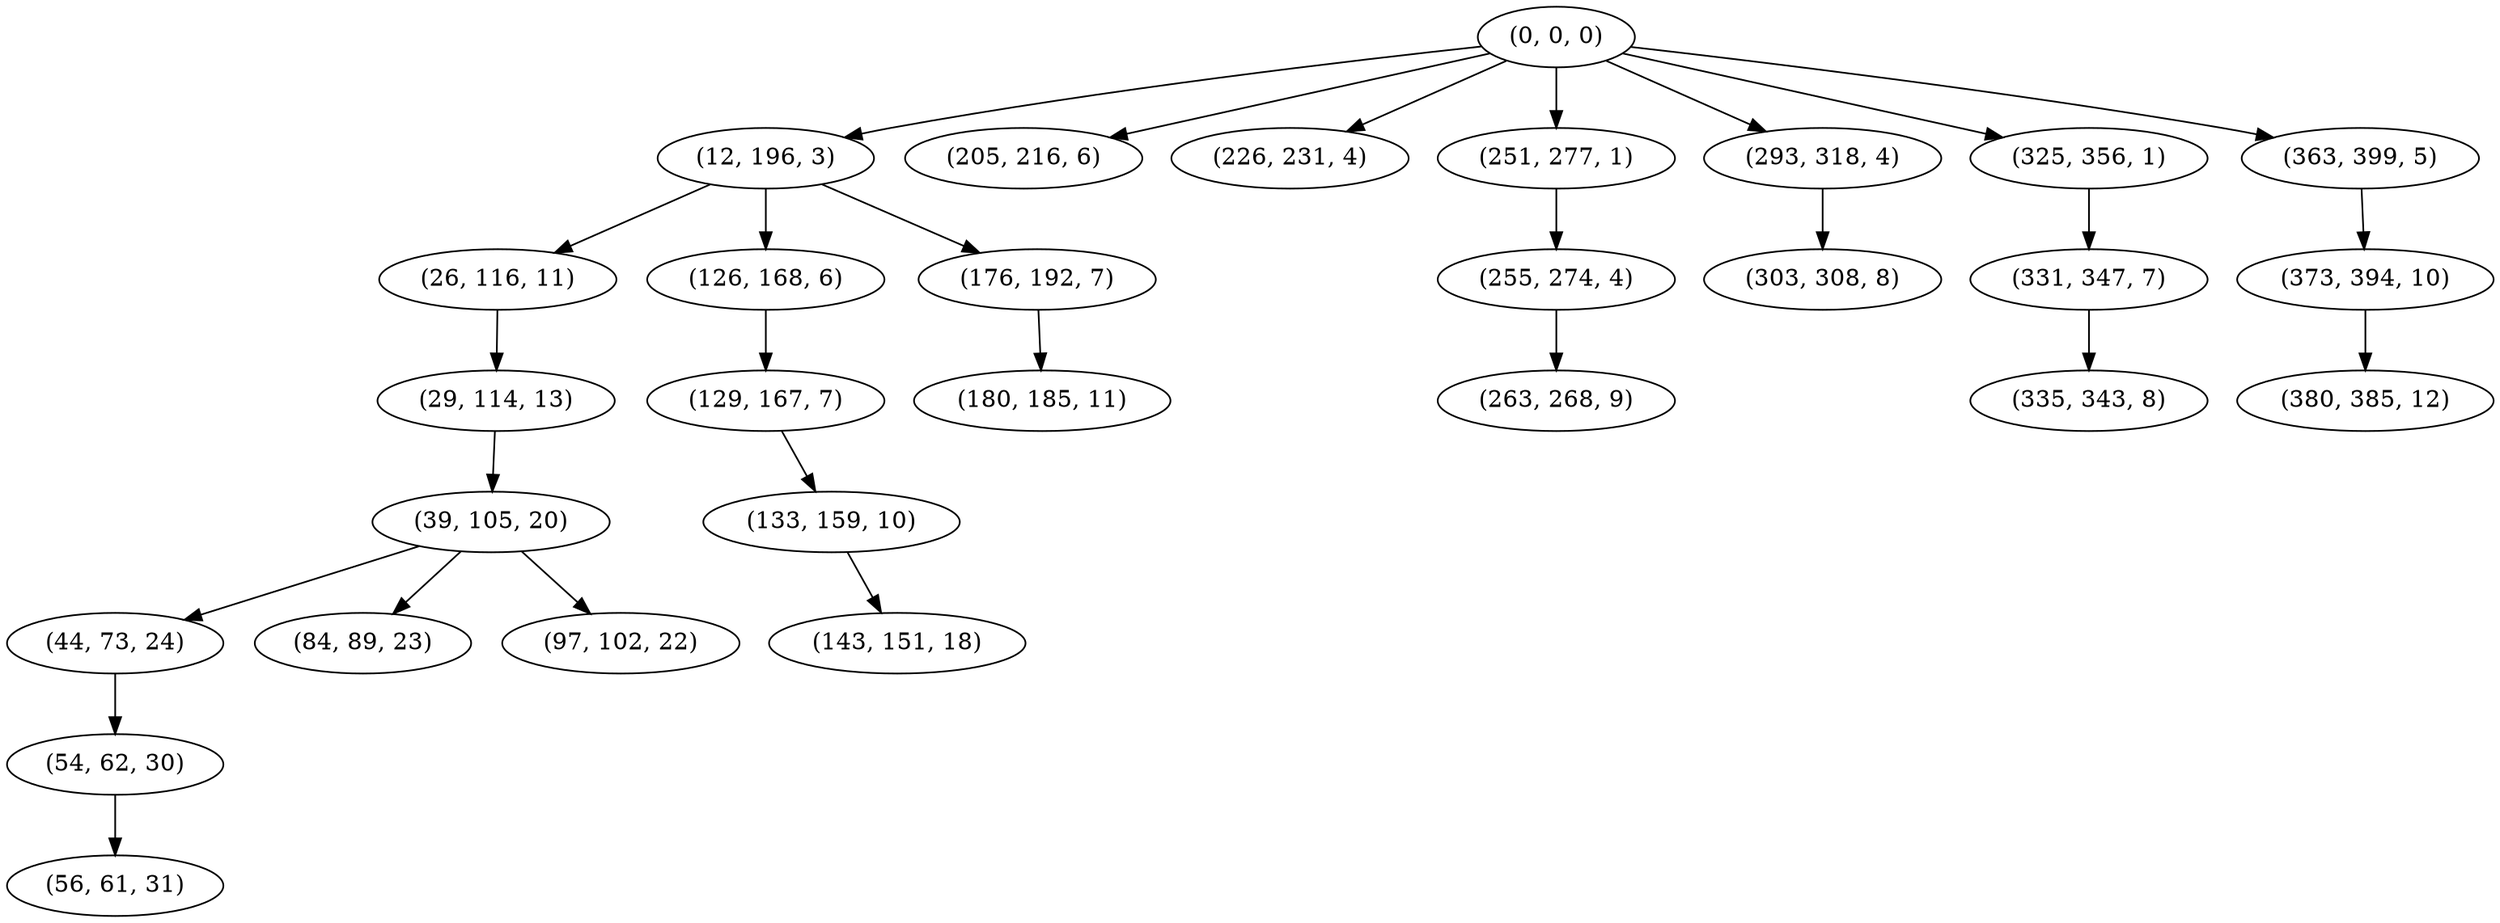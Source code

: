 digraph tree {
    "(0, 0, 0)";
    "(12, 196, 3)";
    "(26, 116, 11)";
    "(29, 114, 13)";
    "(39, 105, 20)";
    "(44, 73, 24)";
    "(54, 62, 30)";
    "(56, 61, 31)";
    "(84, 89, 23)";
    "(97, 102, 22)";
    "(126, 168, 6)";
    "(129, 167, 7)";
    "(133, 159, 10)";
    "(143, 151, 18)";
    "(176, 192, 7)";
    "(180, 185, 11)";
    "(205, 216, 6)";
    "(226, 231, 4)";
    "(251, 277, 1)";
    "(255, 274, 4)";
    "(263, 268, 9)";
    "(293, 318, 4)";
    "(303, 308, 8)";
    "(325, 356, 1)";
    "(331, 347, 7)";
    "(335, 343, 8)";
    "(363, 399, 5)";
    "(373, 394, 10)";
    "(380, 385, 12)";
    "(0, 0, 0)" -> "(12, 196, 3)";
    "(0, 0, 0)" -> "(205, 216, 6)";
    "(0, 0, 0)" -> "(226, 231, 4)";
    "(0, 0, 0)" -> "(251, 277, 1)";
    "(0, 0, 0)" -> "(293, 318, 4)";
    "(0, 0, 0)" -> "(325, 356, 1)";
    "(0, 0, 0)" -> "(363, 399, 5)";
    "(12, 196, 3)" -> "(26, 116, 11)";
    "(12, 196, 3)" -> "(126, 168, 6)";
    "(12, 196, 3)" -> "(176, 192, 7)";
    "(26, 116, 11)" -> "(29, 114, 13)";
    "(29, 114, 13)" -> "(39, 105, 20)";
    "(39, 105, 20)" -> "(44, 73, 24)";
    "(39, 105, 20)" -> "(84, 89, 23)";
    "(39, 105, 20)" -> "(97, 102, 22)";
    "(44, 73, 24)" -> "(54, 62, 30)";
    "(54, 62, 30)" -> "(56, 61, 31)";
    "(126, 168, 6)" -> "(129, 167, 7)";
    "(129, 167, 7)" -> "(133, 159, 10)";
    "(133, 159, 10)" -> "(143, 151, 18)";
    "(176, 192, 7)" -> "(180, 185, 11)";
    "(251, 277, 1)" -> "(255, 274, 4)";
    "(255, 274, 4)" -> "(263, 268, 9)";
    "(293, 318, 4)" -> "(303, 308, 8)";
    "(325, 356, 1)" -> "(331, 347, 7)";
    "(331, 347, 7)" -> "(335, 343, 8)";
    "(363, 399, 5)" -> "(373, 394, 10)";
    "(373, 394, 10)" -> "(380, 385, 12)";
}
